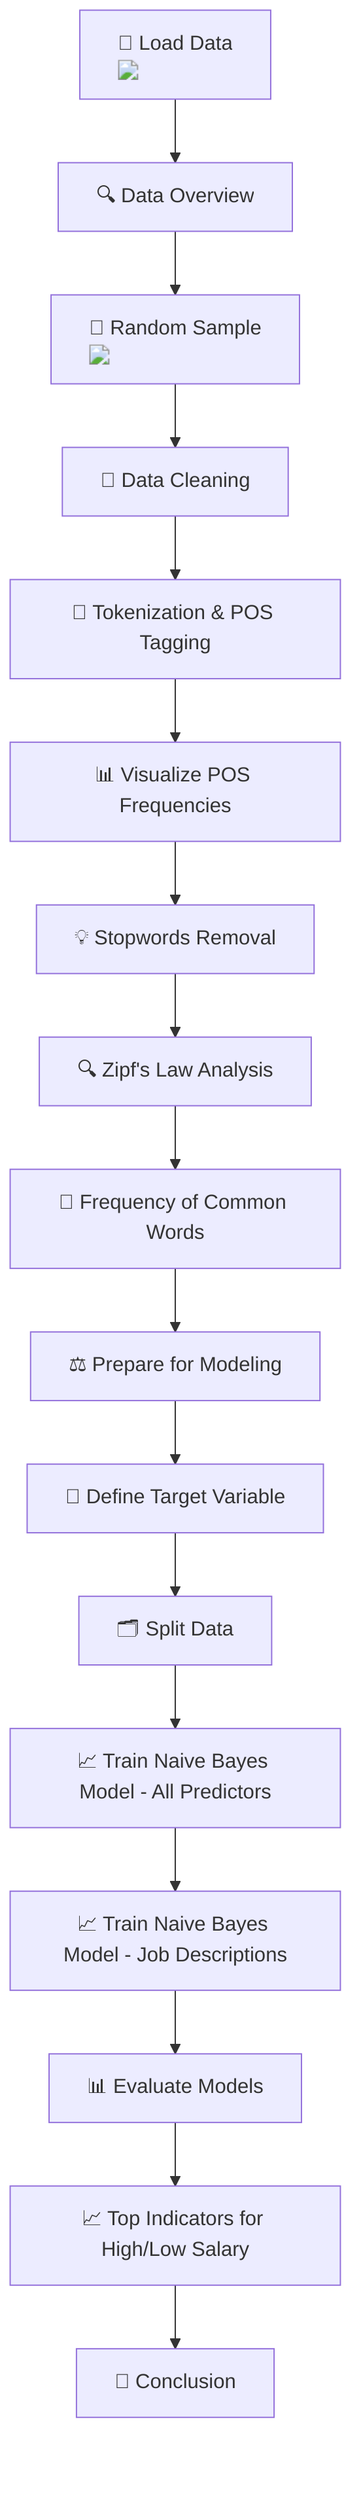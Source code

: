 flowchart TD
    A["📂 Load Data <img src='file.svg' />"] --> B["🔍 Data Overview"]
    B --> C["🎲 Random Sample <img src='row_split.svg' />"]
    C --> D["🧹 Data Cleaning"]
    D --> E["🧠 Tokenization & POS Tagging"]
    E --> F["📊 Visualize POS Frequencies"]
    F --> G["💡 Stopwords Removal"]
    G --> H["🔍 Zipf's Law Analysis"]
    H --> I["🔎 Frequency of Common Words"]
    I --> J["⚖️ Prepare for Modeling"]
    J --> K["🧪 Define Target Variable"]
    K --> L["🗂 Split Data"]
    L --> M["📈 Train Naive Bayes Model - All Predictors"]
    M --> N["📈 Train Naive Bayes Model - Job Descriptions"]
    N --> O["📊 Evaluate Models"]
    O --> P["📈 Top Indicators for High/Low Salary"]
    P --> Q["📜 Conclusion"]